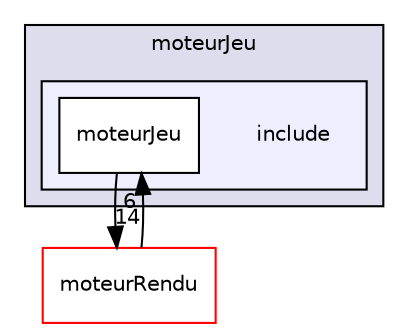 digraph "/home/bastien/Bureau/Temple-OpenGL/moteurJeu/include" {
  bgcolor=transparent;
  compound=true
  node [ fontsize="10", fontname="Helvetica"];
  edge [ labelfontsize="10", labelfontname="Helvetica"];
  subgraph clusterdir_ac034f0d507295612ba9d7c994ada95f {
    graph [ bgcolor="#ddddee", pencolor="black", label="moteurJeu" fontname="Helvetica", fontsize="10", URL="dir_ac034f0d507295612ba9d7c994ada95f.html"]
  subgraph clusterdir_3c3672f4ea64dd24918814cf7ab158d5 {
    graph [ bgcolor="#eeeeff", pencolor="black", label="" URL="dir_3c3672f4ea64dd24918814cf7ab158d5.html"];
    dir_3c3672f4ea64dd24918814cf7ab158d5 [shape=plaintext label="include"];
    dir_dafc8417612ba462a84a2ed7545ea89a [shape=box label="moteurJeu" color="black" fillcolor="white" style="filled" URL="dir_dafc8417612ba462a84a2ed7545ea89a.html"];
  }
  }
  dir_2098160b2e315be4ae8a7d2dbc0c58ea [shape=box label="moteurRendu" color="red" URL="dir_2098160b2e315be4ae8a7d2dbc0c58ea.html"];
  dir_2098160b2e315be4ae8a7d2dbc0c58ea->dir_dafc8417612ba462a84a2ed7545ea89a [headlabel="6", labeldistance=1.5 headhref="dir_000004_000003.html"];
  dir_dafc8417612ba462a84a2ed7545ea89a->dir_2098160b2e315be4ae8a7d2dbc0c58ea [headlabel="14", labeldistance=1.5 headhref="dir_000003_000004.html"];
}
